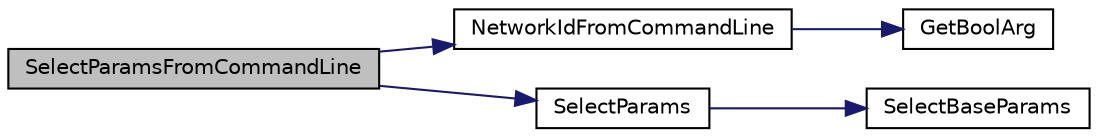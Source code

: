 digraph "SelectParamsFromCommandLine"
{
  edge [fontname="Helvetica",fontsize="10",labelfontname="Helvetica",labelfontsize="10"];
  node [fontname="Helvetica",fontsize="10",shape=record];
  rankdir="LR";
  Node362 [label="SelectParamsFromCommandLine",height=0.2,width=0.4,color="black", fillcolor="grey75", style="filled", fontcolor="black"];
  Node362 -> Node363 [color="midnightblue",fontsize="10",style="solid",fontname="Helvetica"];
  Node363 [label="NetworkIdFromCommandLine",height=0.2,width=0.4,color="black", fillcolor="white", style="filled",URL="$chainparamsbase_8cpp.html#a564d464052fc11d3bca1c87098934f39",tooltip="Looks for -regtest or -testnet and returns the appropriate Network ID. "];
  Node363 -> Node364 [color="midnightblue",fontsize="10",style="solid",fontname="Helvetica"];
  Node364 [label="GetBoolArg",height=0.2,width=0.4,color="black", fillcolor="white", style="filled",URL="$util_8cpp.html#a64d956f1dda7f9a80ab5d594532b906d",tooltip="Return boolean argument or default value. "];
  Node362 -> Node365 [color="midnightblue",fontsize="10",style="solid",fontname="Helvetica"];
  Node365 [label="SelectParams",height=0.2,width=0.4,color="black", fillcolor="white", style="filled",URL="$chainparams_8cpp.html#a62e9746c3a479dbe3c5e4ef0f8486c0a",tooltip="Sets the params returned by Params() to those for the given network. "];
  Node365 -> Node366 [color="midnightblue",fontsize="10",style="solid",fontname="Helvetica"];
  Node366 [label="SelectBaseParams",height=0.2,width=0.4,color="black", fillcolor="white", style="filled",URL="$chainparamsbase_8cpp.html#ac7440f589a328bf35d832bc05a446ebd",tooltip="Sets the params returned by Params() to those for the given network. "];
}
